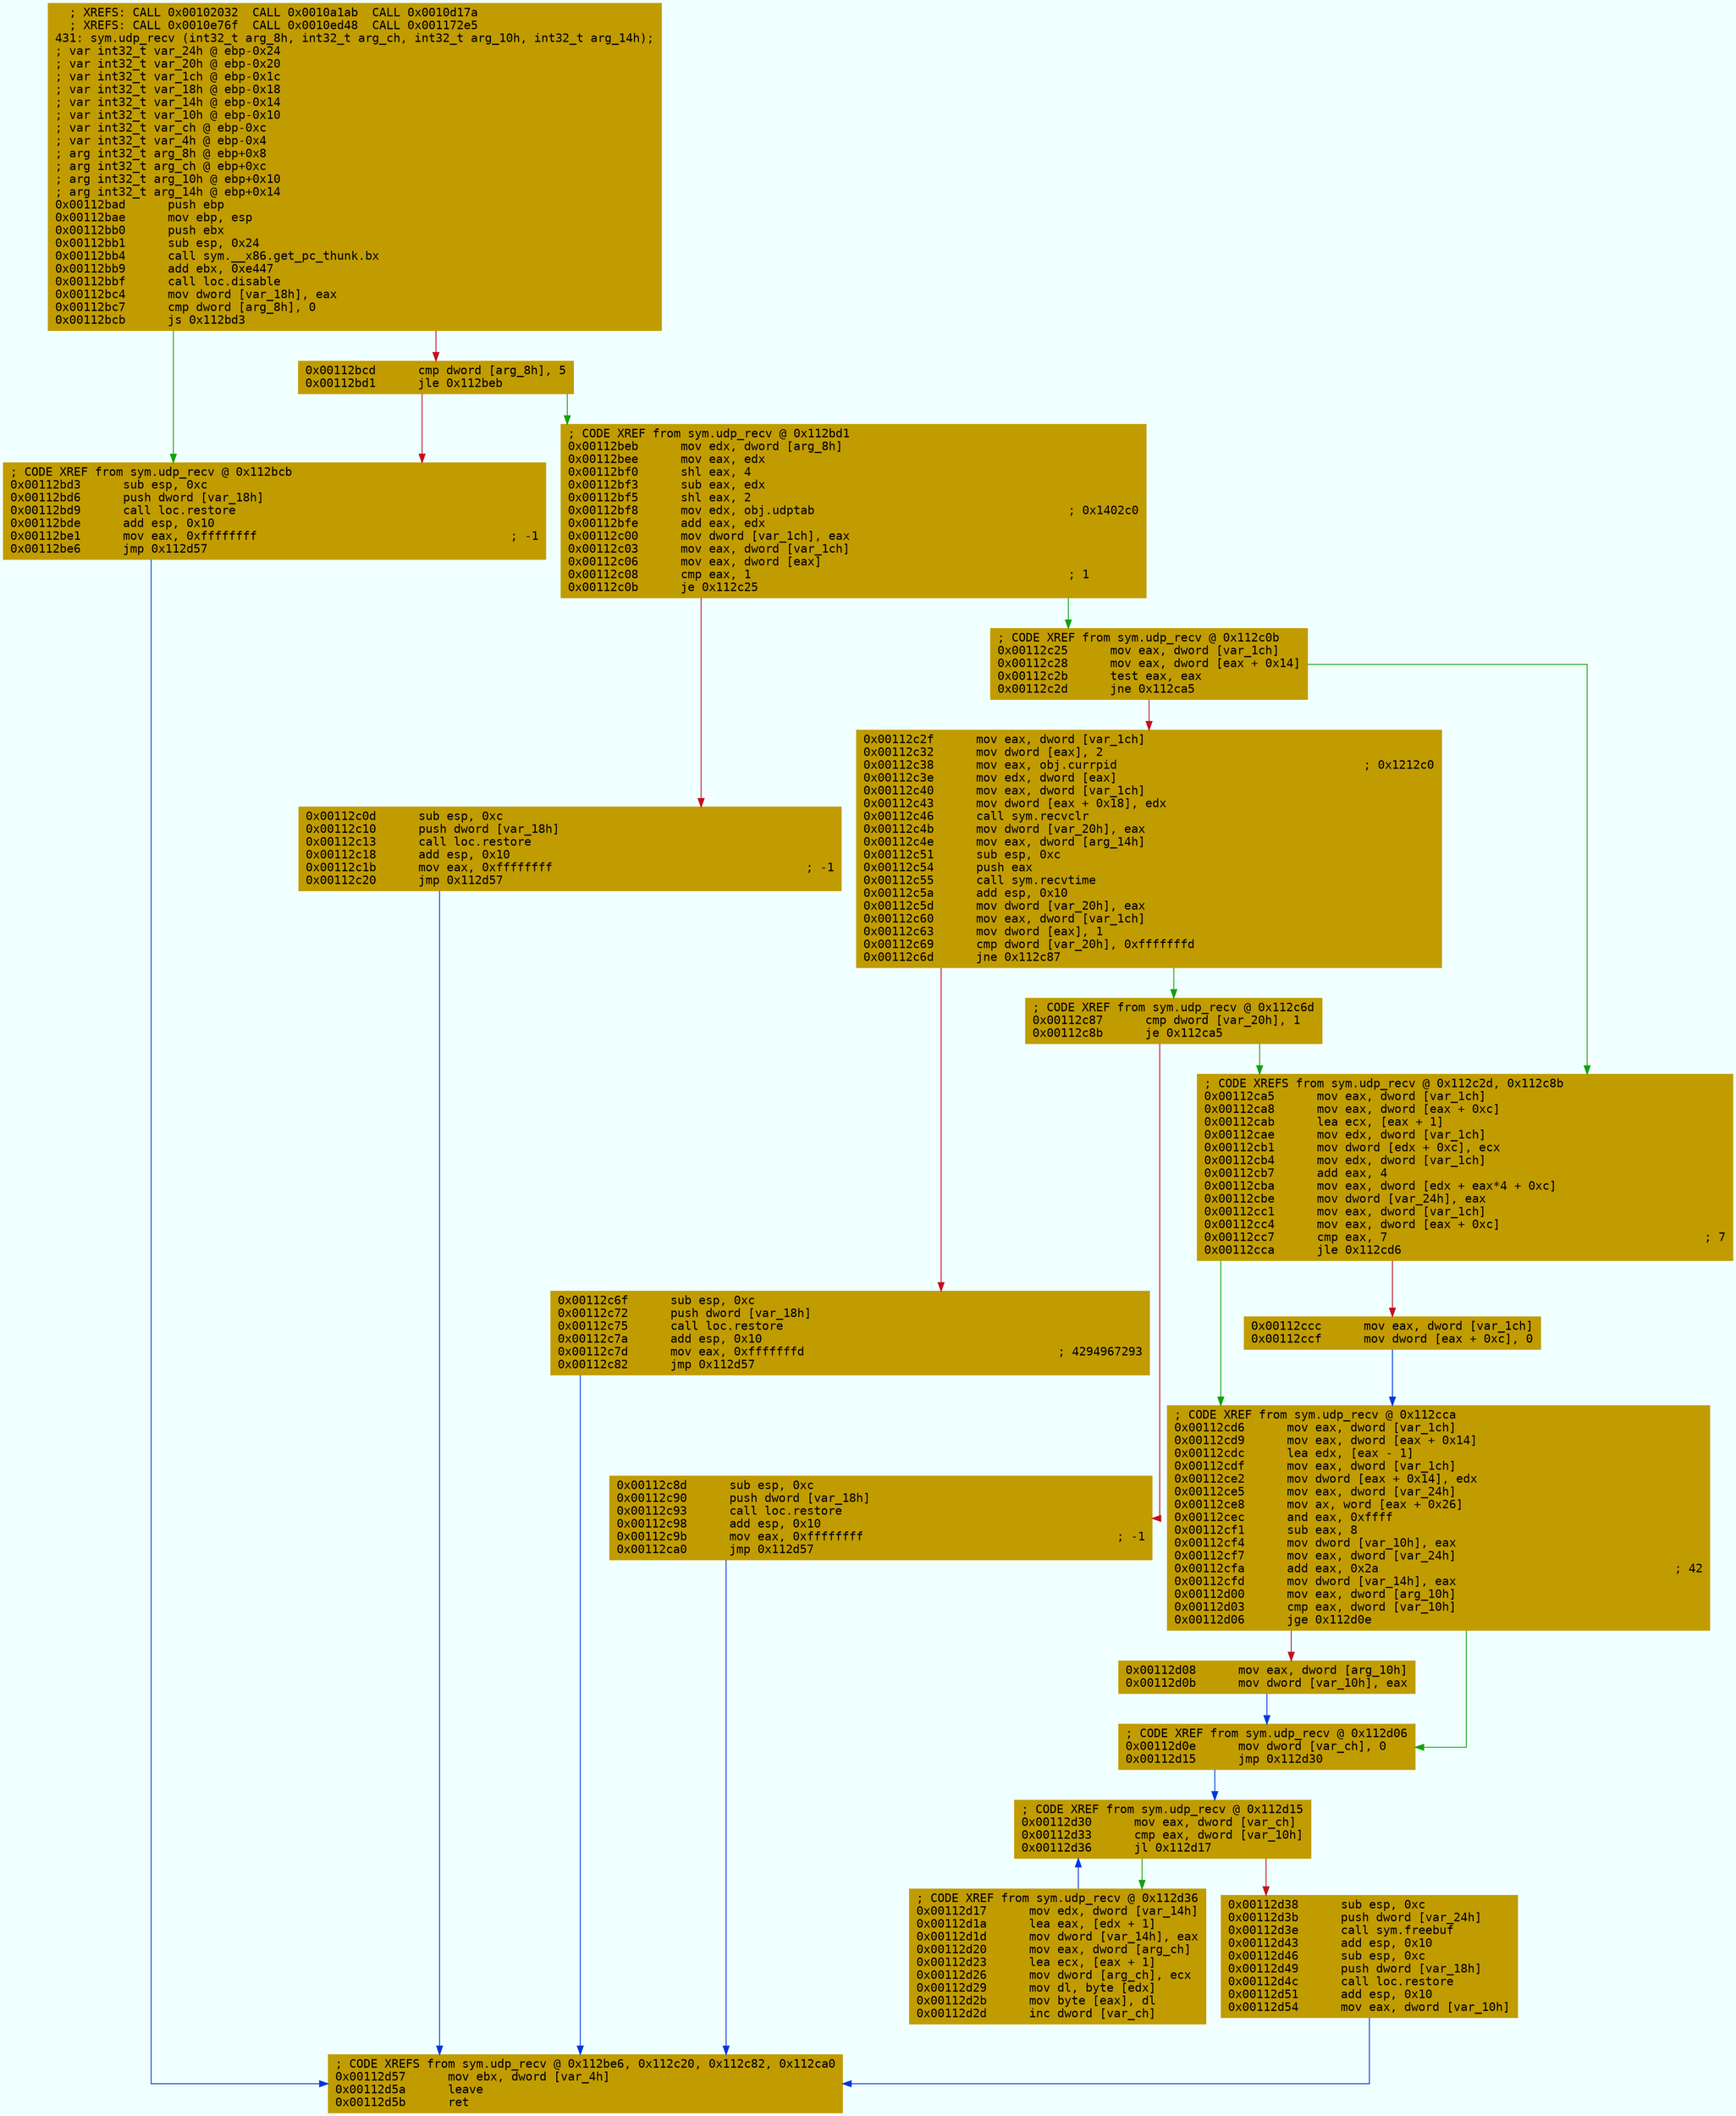 digraph code {
	graph [bgcolor=azure fontsize=8 fontname="Courier" splines="ortho"];
	node [fillcolor=gray style=filled shape=box];
	edge [arrowhead="normal"];
	"0x00112bad" [URL="sym.udp_recv/0x00112bad", fillcolor="#c19c00",color="#c19c00", fontname="Courier",label="  ; XREFS: CALL 0x00102032  CALL 0x0010a1ab  CALL 0x0010d17a  \l  ; XREFS: CALL 0x0010e76f  CALL 0x0010ed48  CALL 0x001172e5  \l431: sym.udp_recv (int32_t arg_8h, int32_t arg_ch, int32_t arg_10h, int32_t arg_14h);\l; var int32_t var_24h @ ebp-0x24\l; var int32_t var_20h @ ebp-0x20\l; var int32_t var_1ch @ ebp-0x1c\l; var int32_t var_18h @ ebp-0x18\l; var int32_t var_14h @ ebp-0x14\l; var int32_t var_10h @ ebp-0x10\l; var int32_t var_ch @ ebp-0xc\l; var int32_t var_4h @ ebp-0x4\l; arg int32_t arg_8h @ ebp+0x8\l; arg int32_t arg_ch @ ebp+0xc\l; arg int32_t arg_10h @ ebp+0x10\l; arg int32_t arg_14h @ ebp+0x14\l0x00112bad      push ebp\l0x00112bae      mov ebp, esp\l0x00112bb0      push ebx\l0x00112bb1      sub esp, 0x24\l0x00112bb4      call sym.__x86.get_pc_thunk.bx\l0x00112bb9      add ebx, 0xe447\l0x00112bbf      call loc.disable\l0x00112bc4      mov dword [var_18h], eax\l0x00112bc7      cmp dword [arg_8h], 0\l0x00112bcb      js 0x112bd3\l"]
	"0x00112bcd" [URL="sym.udp_recv/0x00112bcd", fillcolor="#c19c00",color="#c19c00", fontname="Courier",label="0x00112bcd      cmp dword [arg_8h], 5\l0x00112bd1      jle 0x112beb\l"]
	"0x00112bd3" [URL="sym.udp_recv/0x00112bd3", fillcolor="#c19c00",color="#c19c00", fontname="Courier",label="; CODE XREF from sym.udp_recv @ 0x112bcb\l0x00112bd3      sub esp, 0xc\l0x00112bd6      push dword [var_18h]\l0x00112bd9      call loc.restore\l0x00112bde      add esp, 0x10\l0x00112be1      mov eax, 0xffffffff                                    ; -1\l0x00112be6      jmp 0x112d57\l"]
	"0x00112beb" [URL="sym.udp_recv/0x00112beb", fillcolor="#c19c00",color="#c19c00", fontname="Courier",label="; CODE XREF from sym.udp_recv @ 0x112bd1\l0x00112beb      mov edx, dword [arg_8h]\l0x00112bee      mov eax, edx\l0x00112bf0      shl eax, 4\l0x00112bf3      sub eax, edx\l0x00112bf5      shl eax, 2\l0x00112bf8      mov edx, obj.udptab                                    ; 0x1402c0\l0x00112bfe      add eax, edx\l0x00112c00      mov dword [var_1ch], eax\l0x00112c03      mov eax, dword [var_1ch]\l0x00112c06      mov eax, dword [eax]\l0x00112c08      cmp eax, 1                                             ; 1\l0x00112c0b      je 0x112c25\l"]
	"0x00112c0d" [URL="sym.udp_recv/0x00112c0d", fillcolor="#c19c00",color="#c19c00", fontname="Courier",label="0x00112c0d      sub esp, 0xc\l0x00112c10      push dword [var_18h]\l0x00112c13      call loc.restore\l0x00112c18      add esp, 0x10\l0x00112c1b      mov eax, 0xffffffff                                    ; -1\l0x00112c20      jmp 0x112d57\l"]
	"0x00112c25" [URL="sym.udp_recv/0x00112c25", fillcolor="#c19c00",color="#c19c00", fontname="Courier",label="; CODE XREF from sym.udp_recv @ 0x112c0b\l0x00112c25      mov eax, dword [var_1ch]\l0x00112c28      mov eax, dword [eax + 0x14]\l0x00112c2b      test eax, eax\l0x00112c2d      jne 0x112ca5\l"]
	"0x00112c2f" [URL="sym.udp_recv/0x00112c2f", fillcolor="#c19c00",color="#c19c00", fontname="Courier",label="0x00112c2f      mov eax, dword [var_1ch]\l0x00112c32      mov dword [eax], 2\l0x00112c38      mov eax, obj.currpid                                   ; 0x1212c0\l0x00112c3e      mov edx, dword [eax]\l0x00112c40      mov eax, dword [var_1ch]\l0x00112c43      mov dword [eax + 0x18], edx\l0x00112c46      call sym.recvclr\l0x00112c4b      mov dword [var_20h], eax\l0x00112c4e      mov eax, dword [arg_14h]\l0x00112c51      sub esp, 0xc\l0x00112c54      push eax\l0x00112c55      call sym.recvtime\l0x00112c5a      add esp, 0x10\l0x00112c5d      mov dword [var_20h], eax\l0x00112c60      mov eax, dword [var_1ch]\l0x00112c63      mov dword [eax], 1\l0x00112c69      cmp dword [var_20h], 0xfffffffd\l0x00112c6d      jne 0x112c87\l"]
	"0x00112c6f" [URL="sym.udp_recv/0x00112c6f", fillcolor="#c19c00",color="#c19c00", fontname="Courier",label="0x00112c6f      sub esp, 0xc\l0x00112c72      push dword [var_18h]\l0x00112c75      call loc.restore\l0x00112c7a      add esp, 0x10\l0x00112c7d      mov eax, 0xfffffffd                                    ; 4294967293\l0x00112c82      jmp 0x112d57\l"]
	"0x00112c87" [URL="sym.udp_recv/0x00112c87", fillcolor="#c19c00",color="#c19c00", fontname="Courier",label="; CODE XREF from sym.udp_recv @ 0x112c6d\l0x00112c87      cmp dword [var_20h], 1\l0x00112c8b      je 0x112ca5\l"]
	"0x00112c8d" [URL="sym.udp_recv/0x00112c8d", fillcolor="#c19c00",color="#c19c00", fontname="Courier",label="0x00112c8d      sub esp, 0xc\l0x00112c90      push dword [var_18h]\l0x00112c93      call loc.restore\l0x00112c98      add esp, 0x10\l0x00112c9b      mov eax, 0xffffffff                                    ; -1\l0x00112ca0      jmp 0x112d57\l"]
	"0x00112ca5" [URL="sym.udp_recv/0x00112ca5", fillcolor="#c19c00",color="#c19c00", fontname="Courier",label="; CODE XREFS from sym.udp_recv @ 0x112c2d, 0x112c8b\l0x00112ca5      mov eax, dword [var_1ch]\l0x00112ca8      mov eax, dword [eax + 0xc]\l0x00112cab      lea ecx, [eax + 1]\l0x00112cae      mov edx, dword [var_1ch]\l0x00112cb1      mov dword [edx + 0xc], ecx\l0x00112cb4      mov edx, dword [var_1ch]\l0x00112cb7      add eax, 4\l0x00112cba      mov eax, dword [edx + eax*4 + 0xc]\l0x00112cbe      mov dword [var_24h], eax\l0x00112cc1      mov eax, dword [var_1ch]\l0x00112cc4      mov eax, dword [eax + 0xc]\l0x00112cc7      cmp eax, 7                                             ; 7\l0x00112cca      jle 0x112cd6\l"]
	"0x00112ccc" [URL="sym.udp_recv/0x00112ccc", fillcolor="#c19c00",color="#c19c00", fontname="Courier",label="0x00112ccc      mov eax, dword [var_1ch]\l0x00112ccf      mov dword [eax + 0xc], 0\l"]
	"0x00112cd6" [URL="sym.udp_recv/0x00112cd6", fillcolor="#c19c00",color="#c19c00", fontname="Courier",label="; CODE XREF from sym.udp_recv @ 0x112cca\l0x00112cd6      mov eax, dword [var_1ch]\l0x00112cd9      mov eax, dword [eax + 0x14]\l0x00112cdc      lea edx, [eax - 1]\l0x00112cdf      mov eax, dword [var_1ch]\l0x00112ce2      mov dword [eax + 0x14], edx\l0x00112ce5      mov eax, dword [var_24h]\l0x00112ce8      mov ax, word [eax + 0x26]\l0x00112cec      and eax, 0xffff\l0x00112cf1      sub eax, 8\l0x00112cf4      mov dword [var_10h], eax\l0x00112cf7      mov eax, dword [var_24h]\l0x00112cfa      add eax, 0x2a                                          ; 42\l0x00112cfd      mov dword [var_14h], eax\l0x00112d00      mov eax, dword [arg_10h]\l0x00112d03      cmp eax, dword [var_10h]\l0x00112d06      jge 0x112d0e\l"]
	"0x00112d08" [URL="sym.udp_recv/0x00112d08", fillcolor="#c19c00",color="#c19c00", fontname="Courier",label="0x00112d08      mov eax, dword [arg_10h]\l0x00112d0b      mov dword [var_10h], eax\l"]
	"0x00112d0e" [URL="sym.udp_recv/0x00112d0e", fillcolor="#c19c00",color="#c19c00", fontname="Courier",label="; CODE XREF from sym.udp_recv @ 0x112d06\l0x00112d0e      mov dword [var_ch], 0\l0x00112d15      jmp 0x112d30\l"]
	"0x00112d17" [URL="sym.udp_recv/0x00112d17", fillcolor="#c19c00",color="#c19c00", fontname="Courier",label="; CODE XREF from sym.udp_recv @ 0x112d36\l0x00112d17      mov edx, dword [var_14h]\l0x00112d1a      lea eax, [edx + 1]\l0x00112d1d      mov dword [var_14h], eax\l0x00112d20      mov eax, dword [arg_ch]\l0x00112d23      lea ecx, [eax + 1]\l0x00112d26      mov dword [arg_ch], ecx\l0x00112d29      mov dl, byte [edx]\l0x00112d2b      mov byte [eax], dl\l0x00112d2d      inc dword [var_ch]\l"]
	"0x00112d30" [URL="sym.udp_recv/0x00112d30", fillcolor="#c19c00",color="#c19c00", fontname="Courier",label="; CODE XREF from sym.udp_recv @ 0x112d15\l0x00112d30      mov eax, dword [var_ch]\l0x00112d33      cmp eax, dword [var_10h]\l0x00112d36      jl 0x112d17\l"]
	"0x00112d38" [URL="sym.udp_recv/0x00112d38", fillcolor="#c19c00",color="#c19c00", fontname="Courier",label="0x00112d38      sub esp, 0xc\l0x00112d3b      push dword [var_24h]\l0x00112d3e      call sym.freebuf\l0x00112d43      add esp, 0x10\l0x00112d46      sub esp, 0xc\l0x00112d49      push dword [var_18h]\l0x00112d4c      call loc.restore\l0x00112d51      add esp, 0x10\l0x00112d54      mov eax, dword [var_10h]\l"]
	"0x00112d57" [URL="sym.udp_recv/0x00112d57", fillcolor="#c19c00",color="#c19c00", fontname="Courier",label="; CODE XREFS from sym.udp_recv @ 0x112be6, 0x112c20, 0x112c82, 0x112ca0\l0x00112d57      mov ebx, dword [var_4h]\l0x00112d5a      leave\l0x00112d5b      ret\l"]
        "0x00112bad" -> "0x00112bd3" [color="#13a10e"];
        "0x00112bad" -> "0x00112bcd" [color="#c50f1f"];
        "0x00112bcd" -> "0x00112beb" [color="#13a10e"];
        "0x00112bcd" -> "0x00112bd3" [color="#c50f1f"];
        "0x00112bd3" -> "0x00112d57" [color="#0037da"];
        "0x00112beb" -> "0x00112c25" [color="#13a10e"];
        "0x00112beb" -> "0x00112c0d" [color="#c50f1f"];
        "0x00112c0d" -> "0x00112d57" [color="#0037da"];
        "0x00112c25" -> "0x00112ca5" [color="#13a10e"];
        "0x00112c25" -> "0x00112c2f" [color="#c50f1f"];
        "0x00112c2f" -> "0x00112c87" [color="#13a10e"];
        "0x00112c2f" -> "0x00112c6f" [color="#c50f1f"];
        "0x00112c6f" -> "0x00112d57" [color="#0037da"];
        "0x00112c87" -> "0x00112ca5" [color="#13a10e"];
        "0x00112c87" -> "0x00112c8d" [color="#c50f1f"];
        "0x00112c8d" -> "0x00112d57" [color="#0037da"];
        "0x00112ca5" -> "0x00112cd6" [color="#13a10e"];
        "0x00112ca5" -> "0x00112ccc" [color="#c50f1f"];
        "0x00112ccc" -> "0x00112cd6" [color="#0037da"];
        "0x00112cd6" -> "0x00112d0e" [color="#13a10e"];
        "0x00112cd6" -> "0x00112d08" [color="#c50f1f"];
        "0x00112d08" -> "0x00112d0e" [color="#0037da"];
        "0x00112d0e" -> "0x00112d30" [color="#0037da"];
        "0x00112d17" -> "0x00112d30" [color="#0037da"];
        "0x00112d30" -> "0x00112d17" [color="#13a10e"];
        "0x00112d30" -> "0x00112d38" [color="#c50f1f"];
        "0x00112d38" -> "0x00112d57" [color="#0037da"];
}
